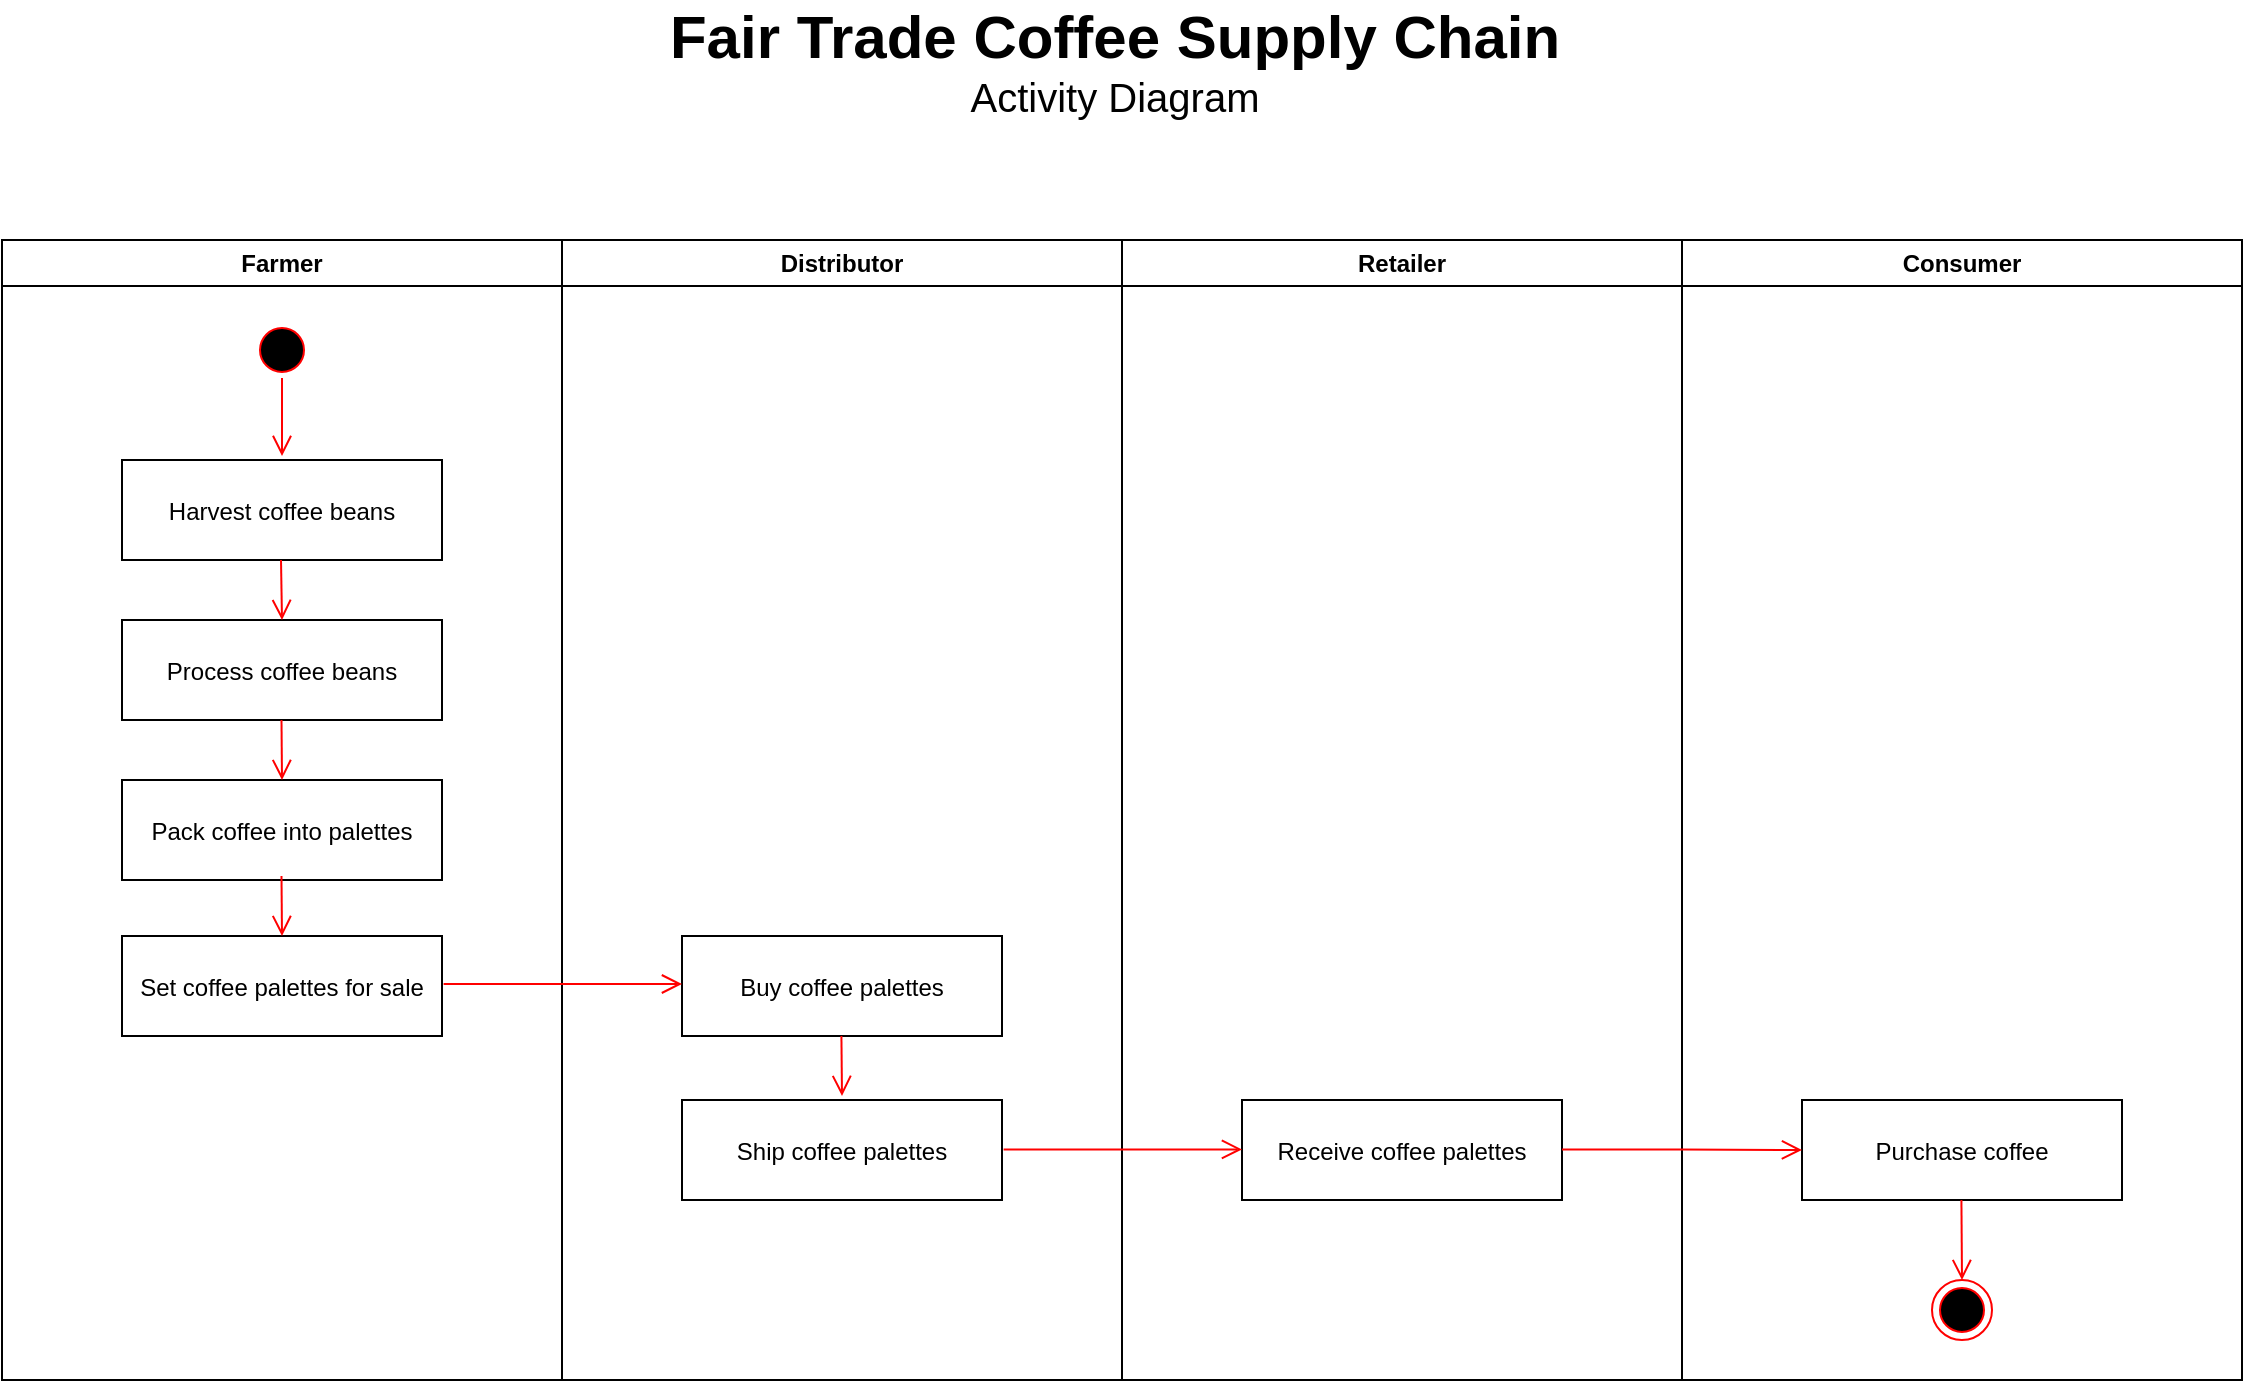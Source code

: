 <mxfile version="16.5.1" type="device"><diagram name="Page-1" id="e7e014a7-5840-1c2e-5031-d8a46d1fe8dd"><mxGraphModel dx="1718" dy="1014" grid="1" gridSize="10" guides="1" tooltips="1" connect="1" arrows="1" fold="1" page="1" pageScale="1" pageWidth="1169" pageHeight="826" background="none" math="0" shadow="0"><root><mxCell id="0"/><mxCell id="1" parent="0"/><mxCell id="2" value="Farmer" style="swimlane;whiteSpace=wrap" parent="1" vertex="1"><mxGeometry x="24" y="150" width="280" height="570" as="geometry"/></mxCell><mxCell id="5" value="" style="ellipse;shape=startState;fillColor=#000000;strokeColor=#ff0000;" parent="2" vertex="1"><mxGeometry x="125" y="40" width="30" height="30" as="geometry"/></mxCell><mxCell id="6" value="" style="edgeStyle=elbowEdgeStyle;elbow=horizontal;verticalAlign=bottom;endArrow=open;endSize=8;strokeColor=#FF0000;endFill=1;rounded=0;entryX=0.507;entryY=-0.02;entryDx=0;entryDy=0;entryPerimeter=0;" parent="2" edge="1"><mxGeometry x="124" y="39" as="geometry"><mxPoint x="140.05" y="108" as="targetPoint"/><mxPoint x="140" y="68.967" as="sourcePoint"/></mxGeometry></mxCell><mxCell id="7" value="Harvest coffee beans" style="" parent="2" vertex="1"><mxGeometry x="60" y="110" width="160" height="50" as="geometry"/></mxCell><mxCell id="DWq2gMoWf_NG2BU-1C5y-47" value="Process coffee beans" style="" vertex="1" parent="2"><mxGeometry x="60" y="190" width="160" height="50" as="geometry"/></mxCell><mxCell id="DWq2gMoWf_NG2BU-1C5y-48" value="" style="edgeStyle=elbowEdgeStyle;elbow=horizontal;verticalAlign=bottom;endArrow=open;endSize=8;strokeColor=#FF0000;endFill=1;rounded=0;" edge="1" parent="2"><mxGeometry x="103.5" y="90.03" as="geometry"><mxPoint x="140" y="190" as="targetPoint"/><mxPoint x="139.5" y="159.997" as="sourcePoint"/></mxGeometry></mxCell><mxCell id="DWq2gMoWf_NG2BU-1C5y-49" value="Pack coffee into palettes" style="" vertex="1" parent="2"><mxGeometry x="60" y="270" width="160" height="50" as="geometry"/></mxCell><mxCell id="DWq2gMoWf_NG2BU-1C5y-50" value="" style="edgeStyle=elbowEdgeStyle;elbow=horizontal;verticalAlign=bottom;endArrow=open;endSize=8;strokeColor=#FF0000;endFill=1;rounded=0;" edge="1" parent="2"><mxGeometry x="83.75" y="130.03" as="geometry"><mxPoint x="140.25" y="270" as="targetPoint"/><mxPoint x="139.75" y="239.997" as="sourcePoint"/></mxGeometry></mxCell><mxCell id="DWq2gMoWf_NG2BU-1C5y-51" value="Set coffee palettes for sale" style="" vertex="1" parent="2"><mxGeometry x="60" y="348" width="160" height="50" as="geometry"/></mxCell><mxCell id="DWq2gMoWf_NG2BU-1C5y-52" value="" style="edgeStyle=elbowEdgeStyle;elbow=horizontal;verticalAlign=bottom;endArrow=open;endSize=8;strokeColor=#FF0000;endFill=1;rounded=0;" edge="1" parent="2"><mxGeometry x="63.75" y="168.03" as="geometry"><mxPoint x="140.25" y="348" as="targetPoint"/><mxPoint x="139.75" y="317.997" as="sourcePoint"/></mxGeometry></mxCell><mxCell id="3" value="Distributor" style="swimlane;whiteSpace=wrap;startSize=23;" parent="1" vertex="1"><mxGeometry x="304" y="150" width="280" height="570" as="geometry"/></mxCell><mxCell id="DWq2gMoWf_NG2BU-1C5y-55" value="Buy coffee palettes" style="" vertex="1" parent="3"><mxGeometry x="60" y="348" width="160" height="50" as="geometry"/></mxCell><mxCell id="DWq2gMoWf_NG2BU-1C5y-53" value="Ship coffee palettes" style="" vertex="1" parent="3"><mxGeometry x="60" y="430" width="160" height="50" as="geometry"/></mxCell><mxCell id="DWq2gMoWf_NG2BU-1C5y-54" value="" style="edgeStyle=elbowEdgeStyle;elbow=horizontal;verticalAlign=bottom;endArrow=open;endSize=8;strokeColor=#FF0000;endFill=1;rounded=0;" edge="1" parent="3"><mxGeometry x="43.71" y="208.03" as="geometry"><mxPoint x="140.21" y="428" as="targetPoint"/><mxPoint x="139.71" y="397.997" as="sourcePoint"/></mxGeometry></mxCell><mxCell id="DWq2gMoWf_NG2BU-1C5y-63" value="" style="edgeStyle=elbowEdgeStyle;elbow=horizontal;verticalAlign=bottom;endArrow=open;endSize=8;strokeColor=#FF0000;endFill=1;rounded=0;entryX=0;entryY=0.494;entryDx=0;entryDy=0;entryPerimeter=0;exitX=1.005;exitY=0.494;exitDx=0;exitDy=0;exitPerimeter=0;" edge="1" parent="3"><mxGeometry x="-1296" y="142.05" as="geometry"><mxPoint x="60" y="372.0" as="targetPoint"/><mxPoint x="-59.2" y="372.0" as="sourcePoint"/></mxGeometry></mxCell><mxCell id="4" value="Retailer" style="swimlane;whiteSpace=wrap" parent="1" vertex="1"><mxGeometry x="584" y="150" width="280" height="570" as="geometry"/></mxCell><mxCell id="DWq2gMoWf_NG2BU-1C5y-56" value="Receive coffee palettes" style="" vertex="1" parent="4"><mxGeometry x="60" y="430" width="160" height="50" as="geometry"/></mxCell><mxCell id="DWq2gMoWf_NG2BU-1C5y-41" value="Consumer" style="swimlane;whiteSpace=wrap" vertex="1" parent="1"><mxGeometry x="864" y="150" width="280" height="570" as="geometry"/></mxCell><mxCell id="DWq2gMoWf_NG2BU-1C5y-57" value="Purchase coffee" style="" vertex="1" parent="DWq2gMoWf_NG2BU-1C5y-41"><mxGeometry x="60" y="430" width="160" height="50" as="geometry"/></mxCell><mxCell id="38" value="" style="ellipse;shape=endState;fillColor=#000000;strokeColor=#ff0000" parent="DWq2gMoWf_NG2BU-1C5y-41" vertex="1"><mxGeometry x="125" y="520" width="30" height="30" as="geometry"/></mxCell><mxCell id="DWq2gMoWf_NG2BU-1C5y-60" value="" style="edgeStyle=elbowEdgeStyle;elbow=horizontal;verticalAlign=bottom;endArrow=open;endSize=8;strokeColor=#FF0000;endFill=1;rounded=0;entryX=0.5;entryY=0;entryDx=0;entryDy=0;" edge="1" parent="DWq2gMoWf_NG2BU-1C5y-41" target="38"><mxGeometry x="43.71" y="290.03" as="geometry"><mxPoint x="140.21" y="510" as="targetPoint"/><mxPoint x="139.71" y="479.997" as="sourcePoint"/></mxGeometry></mxCell><mxCell id="DWq2gMoWf_NG2BU-1C5y-62" value="" style="edgeStyle=elbowEdgeStyle;elbow=horizontal;verticalAlign=bottom;endArrow=open;endSize=8;strokeColor=#FF0000;endFill=1;rounded=0;" edge="1" parent="DWq2gMoWf_NG2BU-1C5y-41"><mxGeometry x="-1036" y="184.76" as="geometry"><mxPoint x="60" y="455" as="targetPoint"/><mxPoint x="-60" y="454.727" as="sourcePoint"/></mxGeometry></mxCell><mxCell id="DWq2gMoWf_NG2BU-1C5y-61" value="" style="edgeStyle=elbowEdgeStyle;elbow=horizontal;verticalAlign=bottom;endArrow=open;endSize=8;strokeColor=#FF0000;endFill=1;rounded=0;entryX=0;entryY=0.494;entryDx=0;entryDy=0;entryPerimeter=0;exitX=1.005;exitY=0.494;exitDx=0;exitDy=0;exitPerimeter=0;" edge="1" parent="1" source="DWq2gMoWf_NG2BU-1C5y-53" target="DWq2gMoWf_NG2BU-1C5y-56"><mxGeometry x="-712" y="374.75" as="geometry"><mxPoint x="314" y="604.72" as="targetPoint"/><mxPoint x="544" y="605" as="sourcePoint"/></mxGeometry></mxCell><mxCell id="DWq2gMoWf_NG2BU-1C5y-64" value="&lt;font&gt;&lt;span style=&quot;font-weight: bold ; font-size: 30px&quot;&gt;Fair Trade Coffee Supply Chain&lt;/span&gt;&lt;br&gt;&lt;font style=&quot;font-size: 20px&quot;&gt;Activity Diagram&lt;/font&gt;&lt;/font&gt;" style="text;html=1;align=center;verticalAlign=middle;resizable=0;points=[];autosize=1;strokeColor=none;fillColor=none;" vertex="1" parent="1"><mxGeometry x="350" y="40" width="460" height="40" as="geometry"/></mxCell></root></mxGraphModel></diagram></mxfile>